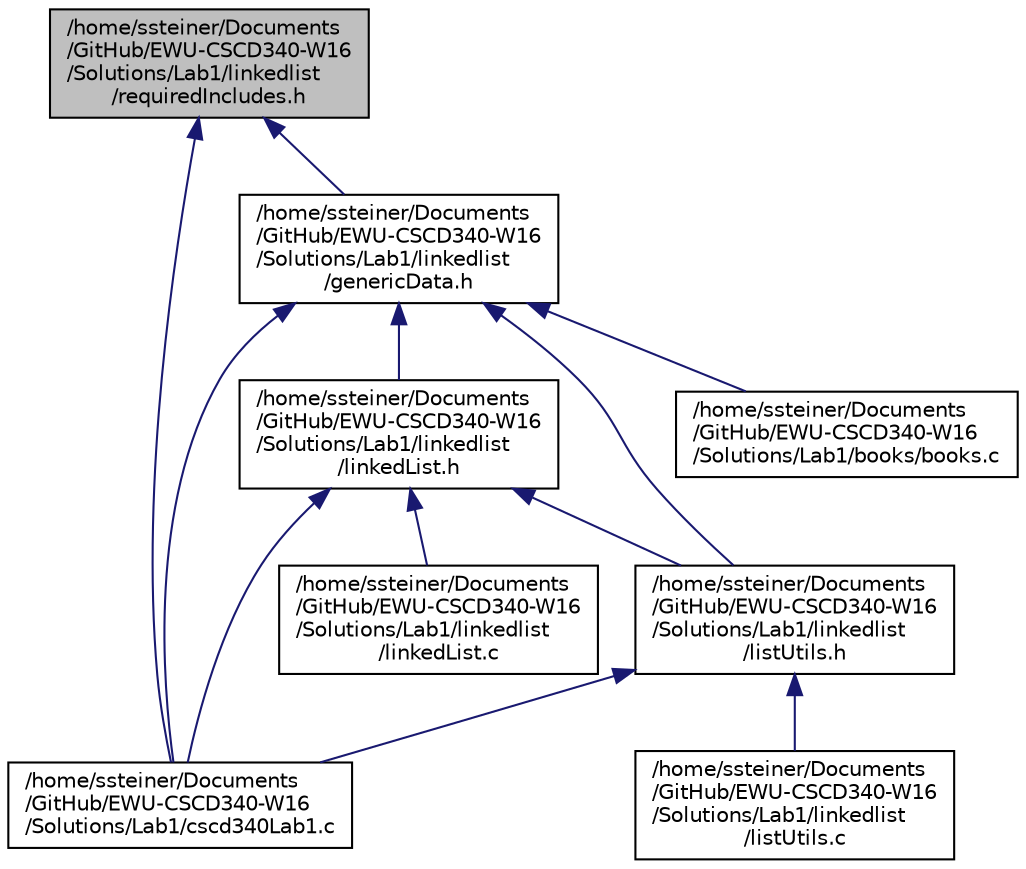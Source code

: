 digraph "/home/ssteiner/Documents/GitHub/EWU-CSCD340-W16/Solutions/Lab1/linkedlist/requiredIncludes.h"
{
  edge [fontname="Helvetica",fontsize="10",labelfontname="Helvetica",labelfontsize="10"];
  node [fontname="Helvetica",fontsize="10",shape=record];
  Node1 [label="/home/ssteiner/Documents\l/GitHub/EWU-CSCD340-W16\l/Solutions/Lab1/linkedlist\l/requiredIncludes.h",height=0.2,width=0.4,color="black", fillcolor="grey75", style="filled", fontcolor="black"];
  Node1 -> Node2 [dir="back",color="midnightblue",fontsize="10",style="solid",fontname="Helvetica"];
  Node2 [label="/home/ssteiner/Documents\l/GitHub/EWU-CSCD340-W16\l/Solutions/Lab1/linkedlist\l/genericData.h",height=0.2,width=0.4,color="black", fillcolor="white", style="filled",URL="$generic_data_8h.html",tooltip="The basic genericData.h file contains the prototypes for your specific type functions. "];
  Node2 -> Node3 [dir="back",color="midnightblue",fontsize="10",style="solid",fontname="Helvetica"];
  Node3 [label="/home/ssteiner/Documents\l/GitHub/EWU-CSCD340-W16\l/Solutions/Lab1/books/books.c",height=0.2,width=0.4,color="black", fillcolor="white", style="filled",URL="$books_8c.html"];
  Node2 -> Node4 [dir="back",color="midnightblue",fontsize="10",style="solid",fontname="Helvetica"];
  Node4 [label="/home/ssteiner/Documents\l/GitHub/EWU-CSCD340-W16\l/Solutions/Lab1/linkedlist\l/listUtils.h",height=0.2,width=0.4,color="black", fillcolor="white", style="filled",URL="$list_utils_8h.html",tooltip="Supporting functions for the basic linked list. "];
  Node4 -> Node5 [dir="back",color="midnightblue",fontsize="10",style="solid",fontname="Helvetica"];
  Node5 [label="/home/ssteiner/Documents\l/GitHub/EWU-CSCD340-W16\l/Solutions/Lab1/cscd340Lab1.c",height=0.2,width=0.4,color="black", fillcolor="white", style="filled",URL="$cscd340_lab1_8c.html",tooltip="The file that contains main. "];
  Node4 -> Node6 [dir="back",color="midnightblue",fontsize="10",style="solid",fontname="Helvetica"];
  Node6 [label="/home/ssteiner/Documents\l/GitHub/EWU-CSCD340-W16\l/Solutions/Lab1/linkedlist\l/listUtils.c",height=0.2,width=0.4,color="black", fillcolor="white", style="filled",URL="$list_utils_8c.html"];
  Node2 -> Node7 [dir="back",color="midnightblue",fontsize="10",style="solid",fontname="Helvetica"];
  Node7 [label="/home/ssteiner/Documents\l/GitHub/EWU-CSCD340-W16\l/Solutions/Lab1/linkedlist\l/linkedList.h",height=0.2,width=0.4,color="black", fillcolor="white", style="filled",URL="$linked_list_8h.html",tooltip="The basic doubly linked list. "];
  Node7 -> Node4 [dir="back",color="midnightblue",fontsize="10",style="solid",fontname="Helvetica"];
  Node7 -> Node5 [dir="back",color="midnightblue",fontsize="10",style="solid",fontname="Helvetica"];
  Node7 -> Node8 [dir="back",color="midnightblue",fontsize="10",style="solid",fontname="Helvetica"];
  Node8 [label="/home/ssteiner/Documents\l/GitHub/EWU-CSCD340-W16\l/Solutions/Lab1/linkedlist\l/linkedList.c",height=0.2,width=0.4,color="black", fillcolor="white", style="filled",URL="$linked_list_8c.html"];
  Node2 -> Node5 [dir="back",color="midnightblue",fontsize="10",style="solid",fontname="Helvetica"];
  Node1 -> Node5 [dir="back",color="midnightblue",fontsize="10",style="solid",fontname="Helvetica"];
}
